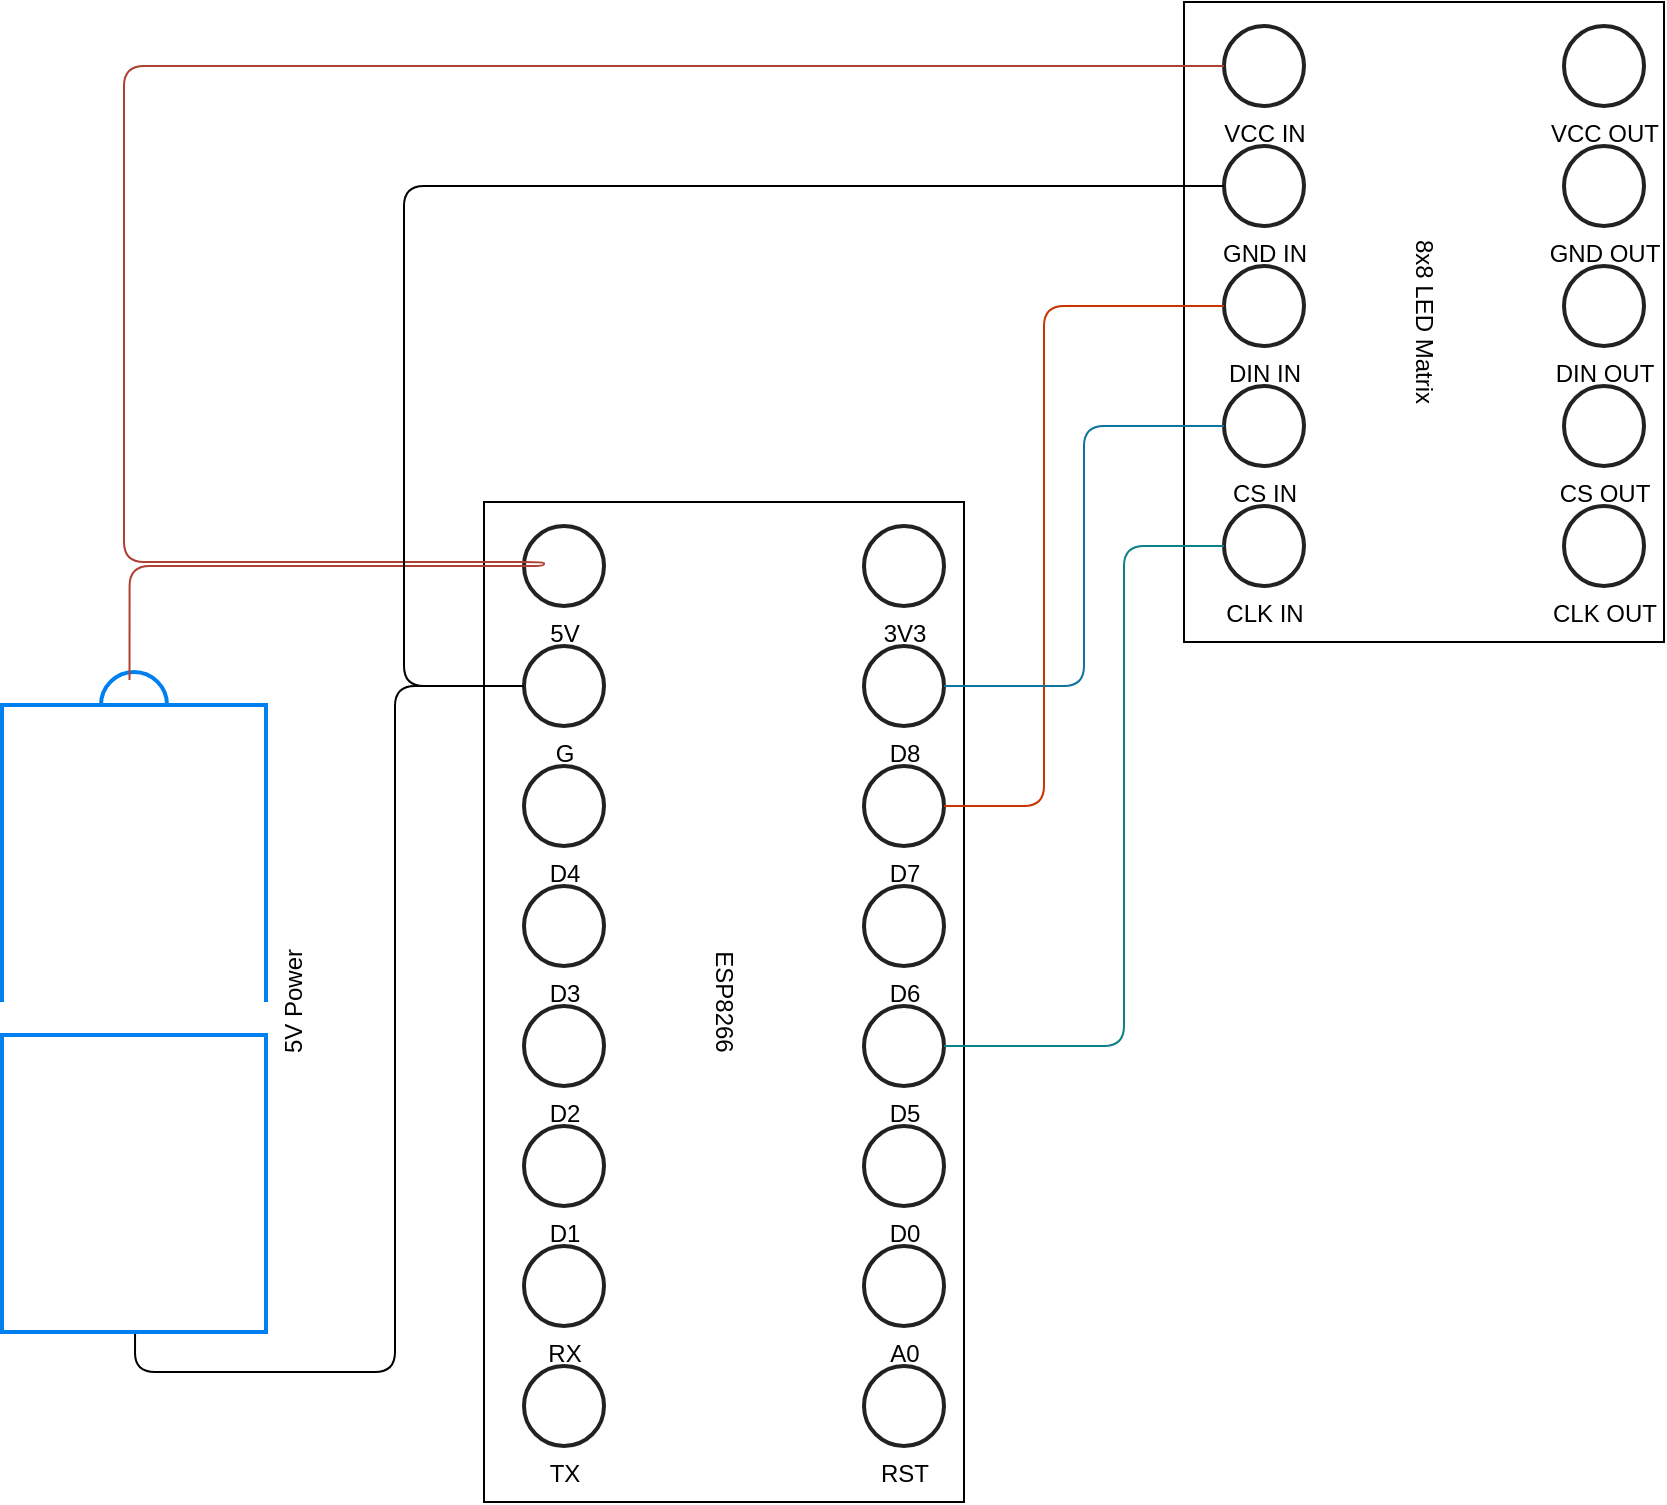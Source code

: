 <mxfile version="24.8.6">
  <diagram name="Page-1" id="Q77XL9zGTMkFnIR6ynKP">
    <mxGraphModel dx="1363" dy="881" grid="1" gridSize="10" guides="1" tooltips="1" connect="1" arrows="1" fold="1" page="1" pageScale="1" pageWidth="850" pageHeight="1100" math="0" shadow="0">
      <root>
        <mxCell id="0" />
        <mxCell id="1" parent="0" />
        <mxCell id="H5q1-8MxCuYBK-bklUZk-51" value="" style="group" vertex="1" connectable="0" parent="1">
          <mxGeometry x="390" y="470" width="240" height="500" as="geometry" />
        </mxCell>
        <mxCell id="H5q1-8MxCuYBK-bklUZk-1" value="ESP8266" style="rounded=0;whiteSpace=wrap;html=1;rotation=90;" vertex="1" parent="H5q1-8MxCuYBK-bklUZk-51">
          <mxGeometry x="-130" y="130" width="500" height="240" as="geometry" />
        </mxCell>
        <mxCell id="H5q1-8MxCuYBK-bklUZk-2" value="3V3" style="html=1;verticalLabelPosition=bottom;labelBackgroundColor=#ffffff;verticalAlign=top;shadow=0;dashed=0;strokeWidth=2;shape=mxgraph.ios7.misc.circle;strokeColor=#222222;fillColor=none;" vertex="1" parent="H5q1-8MxCuYBK-bklUZk-51">
          <mxGeometry x="190" y="12" width="40" height="40" as="geometry" />
        </mxCell>
        <mxCell id="H5q1-8MxCuYBK-bklUZk-3" value="&lt;div&gt;D8&lt;/div&gt;" style="html=1;verticalLabelPosition=bottom;labelBackgroundColor=#ffffff;verticalAlign=top;shadow=0;dashed=0;strokeWidth=2;shape=mxgraph.ios7.misc.circle;strokeColor=#222222;fillColor=none;" vertex="1" parent="H5q1-8MxCuYBK-bklUZk-51">
          <mxGeometry x="190" y="72" width="40" height="40" as="geometry" />
        </mxCell>
        <mxCell id="H5q1-8MxCuYBK-bklUZk-36" value="D7" style="html=1;verticalLabelPosition=bottom;labelBackgroundColor=#ffffff;verticalAlign=top;shadow=0;dashed=0;strokeWidth=2;shape=mxgraph.ios7.misc.circle;strokeColor=#222222;fillColor=none;" vertex="1" parent="H5q1-8MxCuYBK-bklUZk-51">
          <mxGeometry x="190" y="132" width="40" height="40" as="geometry" />
        </mxCell>
        <mxCell id="H5q1-8MxCuYBK-bklUZk-37" value="D6" style="html=1;verticalLabelPosition=bottom;labelBackgroundColor=#ffffff;verticalAlign=top;shadow=0;dashed=0;strokeWidth=2;shape=mxgraph.ios7.misc.circle;strokeColor=#222222;fillColor=none;" vertex="1" parent="H5q1-8MxCuYBK-bklUZk-51">
          <mxGeometry x="190" y="192" width="40" height="40" as="geometry" />
        </mxCell>
        <mxCell id="H5q1-8MxCuYBK-bklUZk-38" value="D5" style="html=1;verticalLabelPosition=bottom;labelBackgroundColor=#ffffff;verticalAlign=top;shadow=0;dashed=0;strokeWidth=2;shape=mxgraph.ios7.misc.circle;strokeColor=#222222;fillColor=none;" vertex="1" parent="H5q1-8MxCuYBK-bklUZk-51">
          <mxGeometry x="190" y="252" width="40" height="40" as="geometry" />
        </mxCell>
        <mxCell id="H5q1-8MxCuYBK-bklUZk-39" value="D0" style="html=1;verticalLabelPosition=bottom;labelBackgroundColor=#ffffff;verticalAlign=top;shadow=0;dashed=0;strokeWidth=2;shape=mxgraph.ios7.misc.circle;strokeColor=#222222;fillColor=none;" vertex="1" parent="H5q1-8MxCuYBK-bklUZk-51">
          <mxGeometry x="190" y="312" width="40" height="40" as="geometry" />
        </mxCell>
        <mxCell id="H5q1-8MxCuYBK-bklUZk-40" value="A0" style="html=1;verticalLabelPosition=bottom;labelBackgroundColor=#ffffff;verticalAlign=top;shadow=0;dashed=0;strokeWidth=2;shape=mxgraph.ios7.misc.circle;strokeColor=#222222;fillColor=none;" vertex="1" parent="H5q1-8MxCuYBK-bklUZk-51">
          <mxGeometry x="190" y="372" width="40" height="40" as="geometry" />
        </mxCell>
        <mxCell id="H5q1-8MxCuYBK-bklUZk-41" value="RST" style="html=1;verticalLabelPosition=bottom;labelBackgroundColor=#ffffff;verticalAlign=top;shadow=0;dashed=0;strokeWidth=2;shape=mxgraph.ios7.misc.circle;strokeColor=#222222;fillColor=none;" vertex="1" parent="H5q1-8MxCuYBK-bklUZk-51">
          <mxGeometry x="190" y="432" width="40" height="40" as="geometry" />
        </mxCell>
        <mxCell id="H5q1-8MxCuYBK-bklUZk-43" value="5V" style="html=1;verticalLabelPosition=bottom;labelBackgroundColor=#ffffff;verticalAlign=top;shadow=0;dashed=0;strokeWidth=2;shape=mxgraph.ios7.misc.circle;strokeColor=#222222;fillColor=none;" vertex="1" parent="H5q1-8MxCuYBK-bklUZk-51">
          <mxGeometry x="20.0" y="12" width="40" height="40" as="geometry" />
        </mxCell>
        <mxCell id="H5q1-8MxCuYBK-bklUZk-44" value="G" style="html=1;verticalLabelPosition=bottom;labelBackgroundColor=#ffffff;verticalAlign=top;shadow=0;dashed=0;strokeWidth=2;shape=mxgraph.ios7.misc.circle;strokeColor=#222222;fillColor=none;" vertex="1" parent="H5q1-8MxCuYBK-bklUZk-51">
          <mxGeometry x="20.0" y="72" width="40" height="40" as="geometry" />
        </mxCell>
        <mxCell id="H5q1-8MxCuYBK-bklUZk-45" value="D4" style="html=1;verticalLabelPosition=bottom;labelBackgroundColor=#ffffff;verticalAlign=top;shadow=0;dashed=0;strokeWidth=2;shape=mxgraph.ios7.misc.circle;strokeColor=#222222;fillColor=none;" vertex="1" parent="H5q1-8MxCuYBK-bklUZk-51">
          <mxGeometry x="20.0" y="132" width="40" height="40" as="geometry" />
        </mxCell>
        <mxCell id="H5q1-8MxCuYBK-bklUZk-46" value="D3" style="html=1;verticalLabelPosition=bottom;labelBackgroundColor=#ffffff;verticalAlign=top;shadow=0;dashed=0;strokeWidth=2;shape=mxgraph.ios7.misc.circle;strokeColor=#222222;fillColor=none;" vertex="1" parent="H5q1-8MxCuYBK-bklUZk-51">
          <mxGeometry x="20.0" y="192" width="40" height="40" as="geometry" />
        </mxCell>
        <mxCell id="H5q1-8MxCuYBK-bklUZk-47" value="D2" style="html=1;verticalLabelPosition=bottom;labelBackgroundColor=#ffffff;verticalAlign=top;shadow=0;dashed=0;strokeWidth=2;shape=mxgraph.ios7.misc.circle;strokeColor=#222222;fillColor=none;" vertex="1" parent="H5q1-8MxCuYBK-bklUZk-51">
          <mxGeometry x="20.0" y="252" width="40" height="40" as="geometry" />
        </mxCell>
        <mxCell id="H5q1-8MxCuYBK-bklUZk-48" value="D1" style="html=1;verticalLabelPosition=bottom;labelBackgroundColor=#ffffff;verticalAlign=top;shadow=0;dashed=0;strokeWidth=2;shape=mxgraph.ios7.misc.circle;strokeColor=#222222;fillColor=none;" vertex="1" parent="H5q1-8MxCuYBK-bklUZk-51">
          <mxGeometry x="20.0" y="312" width="40" height="40" as="geometry" />
        </mxCell>
        <mxCell id="H5q1-8MxCuYBK-bklUZk-49" value="RX" style="html=1;verticalLabelPosition=bottom;labelBackgroundColor=#ffffff;verticalAlign=top;shadow=0;dashed=0;strokeWidth=2;shape=mxgraph.ios7.misc.circle;strokeColor=#222222;fillColor=none;" vertex="1" parent="H5q1-8MxCuYBK-bklUZk-51">
          <mxGeometry x="20.0" y="372" width="40" height="40" as="geometry" />
        </mxCell>
        <mxCell id="H5q1-8MxCuYBK-bklUZk-50" value="TX" style="html=1;verticalLabelPosition=bottom;labelBackgroundColor=#ffffff;verticalAlign=top;shadow=0;dashed=0;strokeWidth=2;shape=mxgraph.ios7.misc.circle;strokeColor=#222222;fillColor=none;" vertex="1" parent="H5q1-8MxCuYBK-bklUZk-51">
          <mxGeometry x="20.0" y="432" width="40" height="40" as="geometry" />
        </mxCell>
        <mxCell id="H5q1-8MxCuYBK-bklUZk-56" style="edgeStyle=orthogonalEdgeStyle;rounded=1;orthogonalLoop=1;jettySize=auto;html=1;exitX=-0.003;exitY=0.504;exitDx=0;exitDy=0;exitPerimeter=0;endArrow=none;endFill=0;curved=0;fillColor=#b1ddf0;strokeColor=#000000;" edge="1" parent="1" source="H5q1-8MxCuYBK-bklUZk-52" target="H5q1-8MxCuYBK-bklUZk-44">
          <mxGeometry relative="1" as="geometry" />
        </mxCell>
        <mxCell id="H5q1-8MxCuYBK-bklUZk-52" value="5V Power" style="html=1;verticalLabelPosition=bottom;align=center;labelBackgroundColor=#ffffff;verticalAlign=top;strokeWidth=2;strokeColor=#0080F0;shadow=0;dashed=0;shape=mxgraph.ios7.icons.battery;rotation=-90;" vertex="1" parent="1">
          <mxGeometry x="50" y="654" width="330" height="132" as="geometry" />
        </mxCell>
        <mxCell id="H5q1-8MxCuYBK-bklUZk-54" style="edgeStyle=orthogonalEdgeStyle;rounded=1;orthogonalLoop=1;jettySize=auto;html=1;exitX=0;exitY=0.5;exitDx=0;exitDy=0;exitPerimeter=0;entryX=0.988;entryY=0.483;entryDx=0;entryDy=0;entryPerimeter=0;endArrow=none;endFill=0;fillColor=#fad9d5;strokeColor=#ae4132;curved=0;" edge="1" parent="1" source="H5q1-8MxCuYBK-bklUZk-43" target="H5q1-8MxCuYBK-bklUZk-52">
          <mxGeometry relative="1" as="geometry" />
        </mxCell>
        <mxCell id="H5q1-8MxCuYBK-bklUZk-75" value="" style="group" vertex="1" connectable="0" parent="1">
          <mxGeometry x="740" y="220" width="240" height="320" as="geometry" />
        </mxCell>
        <mxCell id="H5q1-8MxCuYBK-bklUZk-58" value="8x8 LED Matrix" style="rounded=0;whiteSpace=wrap;html=1;rotation=90;" vertex="1" parent="H5q1-8MxCuYBK-bklUZk-75">
          <mxGeometry x="-40" y="40" width="320" height="240" as="geometry" />
        </mxCell>
        <mxCell id="H5q1-8MxCuYBK-bklUZk-59" value="VCC OUT" style="html=1;verticalLabelPosition=bottom;labelBackgroundColor=#ffffff;verticalAlign=top;shadow=0;dashed=0;strokeWidth=2;shape=mxgraph.ios7.misc.circle;strokeColor=#222222;fillColor=none;" vertex="1" parent="H5q1-8MxCuYBK-bklUZk-75">
          <mxGeometry x="190" y="12" width="40" height="40" as="geometry" />
        </mxCell>
        <mxCell id="H5q1-8MxCuYBK-bklUZk-60" value="GND OUT" style="html=1;verticalLabelPosition=bottom;labelBackgroundColor=#ffffff;verticalAlign=top;shadow=0;dashed=0;strokeWidth=2;shape=mxgraph.ios7.misc.circle;strokeColor=#222222;fillColor=none;" vertex="1" parent="H5q1-8MxCuYBK-bklUZk-75">
          <mxGeometry x="190" y="72" width="40" height="40" as="geometry" />
        </mxCell>
        <mxCell id="H5q1-8MxCuYBK-bklUZk-61" value="DIN OUT" style="html=1;verticalLabelPosition=bottom;labelBackgroundColor=#ffffff;verticalAlign=top;shadow=0;dashed=0;strokeWidth=2;shape=mxgraph.ios7.misc.circle;strokeColor=#222222;fillColor=none;" vertex="1" parent="H5q1-8MxCuYBK-bklUZk-75">
          <mxGeometry x="190" y="132" width="40" height="40" as="geometry" />
        </mxCell>
        <mxCell id="H5q1-8MxCuYBK-bklUZk-62" value="CS OUT" style="html=1;verticalLabelPosition=bottom;labelBackgroundColor=#ffffff;verticalAlign=top;shadow=0;dashed=0;strokeWidth=2;shape=mxgraph.ios7.misc.circle;strokeColor=#222222;fillColor=none;" vertex="1" parent="H5q1-8MxCuYBK-bklUZk-75">
          <mxGeometry x="190" y="192" width="40" height="40" as="geometry" />
        </mxCell>
        <mxCell id="H5q1-8MxCuYBK-bklUZk-63" value="CLK OUT" style="html=1;verticalLabelPosition=bottom;labelBackgroundColor=#ffffff;verticalAlign=top;shadow=0;dashed=0;strokeWidth=2;shape=mxgraph.ios7.misc.circle;strokeColor=#222222;fillColor=none;" vertex="1" parent="H5q1-8MxCuYBK-bklUZk-75">
          <mxGeometry x="190" y="252" width="40" height="40" as="geometry" />
        </mxCell>
        <mxCell id="H5q1-8MxCuYBK-bklUZk-67" value="VCC IN" style="html=1;verticalLabelPosition=bottom;labelBackgroundColor=#ffffff;verticalAlign=top;shadow=0;dashed=0;strokeWidth=2;shape=mxgraph.ios7.misc.circle;strokeColor=#222222;fillColor=none;" vertex="1" parent="H5q1-8MxCuYBK-bklUZk-75">
          <mxGeometry x="20" y="12" width="40" height="40" as="geometry" />
        </mxCell>
        <mxCell id="H5q1-8MxCuYBK-bklUZk-68" value="GND IN" style="html=1;verticalLabelPosition=bottom;labelBackgroundColor=#ffffff;verticalAlign=top;shadow=0;dashed=0;strokeWidth=2;shape=mxgraph.ios7.misc.circle;strokeColor=#222222;fillColor=none;" vertex="1" parent="H5q1-8MxCuYBK-bklUZk-75">
          <mxGeometry x="20" y="72" width="40" height="40" as="geometry" />
        </mxCell>
        <mxCell id="H5q1-8MxCuYBK-bklUZk-69" value="DIN IN" style="html=1;verticalLabelPosition=bottom;labelBackgroundColor=#ffffff;verticalAlign=top;shadow=0;dashed=0;strokeWidth=2;shape=mxgraph.ios7.misc.circle;strokeColor=#222222;fillColor=none;" vertex="1" parent="H5q1-8MxCuYBK-bklUZk-75">
          <mxGeometry x="20" y="132" width="40" height="40" as="geometry" />
        </mxCell>
        <mxCell id="H5q1-8MxCuYBK-bklUZk-70" value="CS IN" style="html=1;verticalLabelPosition=bottom;labelBackgroundColor=#ffffff;verticalAlign=top;shadow=0;dashed=0;strokeWidth=2;shape=mxgraph.ios7.misc.circle;strokeColor=#222222;fillColor=none;" vertex="1" parent="H5q1-8MxCuYBK-bklUZk-75">
          <mxGeometry x="20" y="192" width="40" height="40" as="geometry" />
        </mxCell>
        <mxCell id="H5q1-8MxCuYBK-bklUZk-71" value="CLK IN" style="html=1;verticalLabelPosition=bottom;labelBackgroundColor=#ffffff;verticalAlign=top;shadow=0;dashed=0;strokeWidth=2;shape=mxgraph.ios7.misc.circle;strokeColor=#222222;fillColor=none;" vertex="1" parent="H5q1-8MxCuYBK-bklUZk-75">
          <mxGeometry x="20" y="252" width="40" height="40" as="geometry" />
        </mxCell>
        <mxCell id="H5q1-8MxCuYBK-bklUZk-76" style="edgeStyle=orthogonalEdgeStyle;rounded=1;orthogonalLoop=1;jettySize=auto;html=1;exitX=0;exitY=0.5;exitDx=0;exitDy=0;exitPerimeter=0;entryX=0;entryY=0.5;entryDx=0;entryDy=0;entryPerimeter=0;endArrow=none;endFill=0;fillColor=#fad9d5;strokeColor=#ae4132;curved=0;" edge="1" parent="1" source="H5q1-8MxCuYBK-bklUZk-43" target="H5q1-8MxCuYBK-bklUZk-67">
          <mxGeometry relative="1" as="geometry">
            <Array as="points">
              <mxPoint x="420" y="502" />
              <mxPoint x="420" y="500" />
              <mxPoint x="210" y="500" />
              <mxPoint x="210" y="252" />
            </Array>
          </mxGeometry>
        </mxCell>
        <mxCell id="H5q1-8MxCuYBK-bklUZk-80" style="edgeStyle=orthogonalEdgeStyle;shape=connector;curved=0;rounded=1;orthogonalLoop=1;jettySize=auto;html=1;exitX=0;exitY=0.5;exitDx=0;exitDy=0;exitPerimeter=0;entryX=0;entryY=0.5;entryDx=0;entryDy=0;entryPerimeter=0;strokeColor=#000000;align=center;verticalAlign=middle;fontFamily=Helvetica;fontSize=11;fontColor=default;labelBackgroundColor=default;endArrow=none;endFill=0;fillColor=#b1ddf0;" edge="1" parent="1" source="H5q1-8MxCuYBK-bklUZk-44" target="H5q1-8MxCuYBK-bklUZk-68">
          <mxGeometry relative="1" as="geometry">
            <Array as="points">
              <mxPoint x="350" y="562" />
              <mxPoint x="350" y="312" />
            </Array>
          </mxGeometry>
        </mxCell>
        <mxCell id="H5q1-8MxCuYBK-bklUZk-82" style="edgeStyle=orthogonalEdgeStyle;shape=connector;curved=0;rounded=1;orthogonalLoop=1;jettySize=auto;html=1;exitX=1;exitY=0.5;exitDx=0;exitDy=0;exitPerimeter=0;entryX=0;entryY=0.5;entryDx=0;entryDy=0;entryPerimeter=0;strokeColor=#C73500;align=center;verticalAlign=middle;fontFamily=Helvetica;fontSize=11;fontColor=default;labelBackgroundColor=default;endArrow=none;endFill=0;fillColor=#fa6800;flowAnimation=0;shadow=0;" edge="1" parent="1" source="H5q1-8MxCuYBK-bklUZk-36" target="H5q1-8MxCuYBK-bklUZk-69">
          <mxGeometry relative="1" as="geometry">
            <Array as="points">
              <mxPoint x="670" y="622" />
              <mxPoint x="670" y="372" />
            </Array>
          </mxGeometry>
        </mxCell>
        <mxCell id="H5q1-8MxCuYBK-bklUZk-83" style="edgeStyle=orthogonalEdgeStyle;shape=connector;curved=0;rounded=1;orthogonalLoop=1;jettySize=auto;html=1;exitX=0;exitY=0.5;exitDx=0;exitDy=0;exitPerimeter=0;entryX=1;entryY=0.5;entryDx=0;entryDy=0;entryPerimeter=0;strokeColor=#10739e;align=center;verticalAlign=middle;fontFamily=Helvetica;fontSize=11;fontColor=default;labelBackgroundColor=default;endArrow=none;endFill=0;fillColor=#b1ddf0;" edge="1" parent="1" source="H5q1-8MxCuYBK-bklUZk-70" target="H5q1-8MxCuYBK-bklUZk-3">
          <mxGeometry relative="1" as="geometry" />
        </mxCell>
        <mxCell id="H5q1-8MxCuYBK-bklUZk-84" style="edgeStyle=orthogonalEdgeStyle;shape=connector;curved=0;rounded=1;orthogonalLoop=1;jettySize=auto;html=1;exitX=1;exitY=0.5;exitDx=0;exitDy=0;exitPerimeter=0;entryX=0;entryY=0.5;entryDx=0;entryDy=0;entryPerimeter=0;strokeColor=#0e8088;align=center;verticalAlign=middle;fontFamily=Helvetica;fontSize=11;fontColor=default;labelBackgroundColor=default;endArrow=none;endFill=0;fillColor=#b0e3e6;" edge="1" parent="1" source="H5q1-8MxCuYBK-bklUZk-38" target="H5q1-8MxCuYBK-bklUZk-71">
          <mxGeometry relative="1" as="geometry">
            <Array as="points">
              <mxPoint x="710" y="742" />
              <mxPoint x="710" y="492" />
            </Array>
          </mxGeometry>
        </mxCell>
      </root>
    </mxGraphModel>
  </diagram>
</mxfile>
